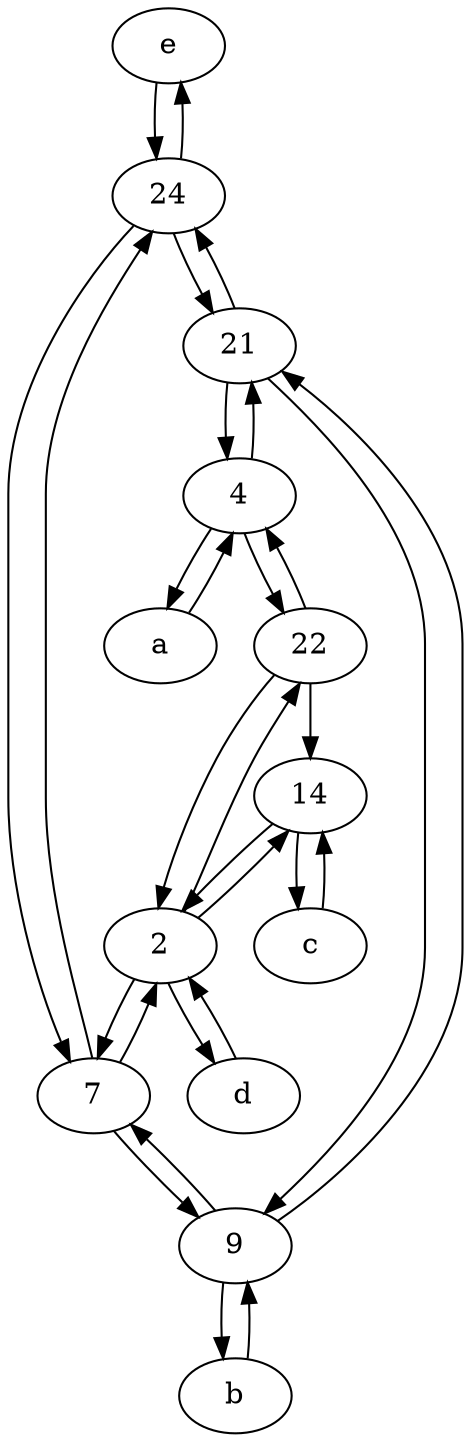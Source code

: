 digraph  {
	e [pos="30,50!"];
	14;
	2;
	7;
	4;
	a [pos="40,10!"];
	24;
	21;
	9;
	c [pos="20,10!"];
	d [pos="20,30!"];
	b [pos="50,20!"];
	22;
	b -> 9;
	2 -> d;
	2 -> 14;
	22 -> 2;
	c -> 14;
	21 -> 24;
	14 -> 2;
	24 -> e;
	9 -> b;
	24 -> 7;
	4 -> a;
	a -> 4;
	e -> 24;
	21 -> 4;
	9 -> 7;
	22 -> 4;
	7 -> 24;
	14 -> c;
	22 -> 14;
	9 -> 21;
	4 -> 22;
	21 -> 9;
	7 -> 9;
	7 -> 2;
	d -> 2;
	24 -> 21;
	2 -> 7;
	2 -> 22;
	4 -> 21;

	}